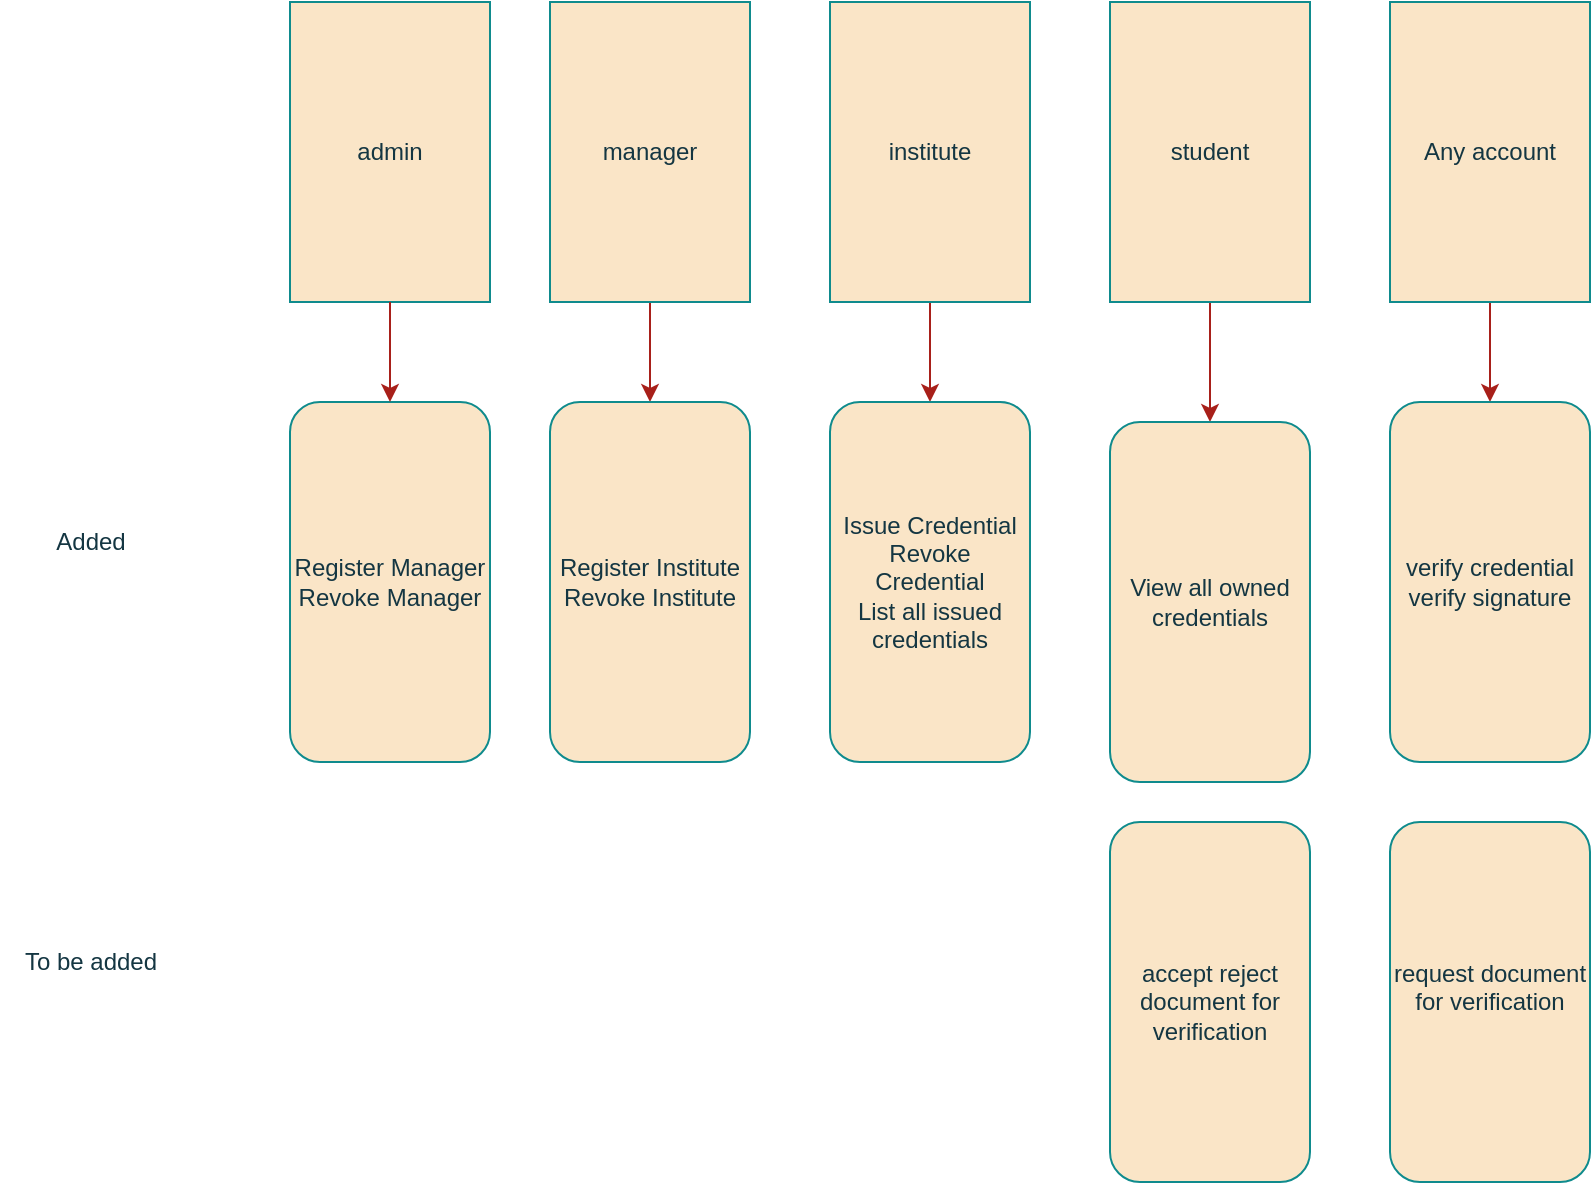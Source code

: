 <mxfile version="26.0.1">
  <diagram name="Page-1" id="zQXNZp2tmuphY5DggkCo">
    <mxGraphModel dx="1290" dy="557" grid="1" gridSize="10" guides="1" tooltips="1" connect="1" arrows="1" fold="1" page="1" pageScale="1" pageWidth="850" pageHeight="1100" background="#ffffff" math="0" shadow="0">
      <root>
        <mxCell id="0" />
        <mxCell id="1" parent="0" />
        <mxCell id="WLIiq2369XjiNaMM-h_b-1" value="admin" style="rounded=0;whiteSpace=wrap;html=1;labelBackgroundColor=none;fillColor=#FAE5C7;strokeColor=#0F8B8D;fontColor=#143642;" parent="1" vertex="1">
          <mxGeometry x="170" y="40" width="100" height="150" as="geometry" />
        </mxCell>
        <mxCell id="4tUpPxw_oyzGbzYG_W01-3" style="edgeStyle=orthogonalEdgeStyle;rounded=0;orthogonalLoop=1;jettySize=auto;html=1;exitX=0.5;exitY=1;exitDx=0;exitDy=0;entryX=0.5;entryY=0;entryDx=0;entryDy=0;labelBackgroundColor=none;strokeColor=#A8201A;fontColor=default;" parent="1" source="WLIiq2369XjiNaMM-h_b-2" target="WLIiq2369XjiNaMM-h_b-7" edge="1">
          <mxGeometry relative="1" as="geometry" />
        </mxCell>
        <mxCell id="WLIiq2369XjiNaMM-h_b-2" value="manager" style="rounded=0;whiteSpace=wrap;html=1;labelBackgroundColor=none;fillColor=#FAE5C7;strokeColor=#0F8B8D;fontColor=#143642;" parent="1" vertex="1">
          <mxGeometry x="300" y="40" width="100" height="150" as="geometry" />
        </mxCell>
        <mxCell id="4tUpPxw_oyzGbzYG_W01-4" style="edgeStyle=orthogonalEdgeStyle;rounded=0;orthogonalLoop=1;jettySize=auto;html=1;exitX=0.5;exitY=1;exitDx=0;exitDy=0;entryX=0.5;entryY=0;entryDx=0;entryDy=0;labelBackgroundColor=none;strokeColor=#A8201A;fontColor=default;" parent="1" source="WLIiq2369XjiNaMM-h_b-3" target="WLIiq2369XjiNaMM-h_b-8" edge="1">
          <mxGeometry relative="1" as="geometry" />
        </mxCell>
        <mxCell id="WLIiq2369XjiNaMM-h_b-3" value="institute" style="rounded=0;whiteSpace=wrap;html=1;labelBackgroundColor=none;fillColor=#FAE5C7;strokeColor=#0F8B8D;fontColor=#143642;" parent="1" vertex="1">
          <mxGeometry x="440" y="40" width="100" height="150" as="geometry" />
        </mxCell>
        <mxCell id="4tUpPxw_oyzGbzYG_W01-5" style="edgeStyle=orthogonalEdgeStyle;rounded=0;orthogonalLoop=1;jettySize=auto;html=1;exitX=0.5;exitY=1;exitDx=0;exitDy=0;entryX=0.5;entryY=0;entryDx=0;entryDy=0;labelBackgroundColor=none;strokeColor=#A8201A;fontColor=default;" parent="1" source="WLIiq2369XjiNaMM-h_b-4" target="WLIiq2369XjiNaMM-h_b-9" edge="1">
          <mxGeometry relative="1" as="geometry" />
        </mxCell>
        <mxCell id="WLIiq2369XjiNaMM-h_b-4" value="student" style="rounded=0;whiteSpace=wrap;html=1;labelBackgroundColor=none;fillColor=#FAE5C7;strokeColor=#0F8B8D;fontColor=#143642;" parent="1" vertex="1">
          <mxGeometry x="580" y="40" width="100" height="150" as="geometry" />
        </mxCell>
        <mxCell id="WLIiq2369XjiNaMM-h_b-5" value="&lt;div&gt;Register Manager&lt;/div&gt;&lt;div&gt;Revoke Manager&lt;br&gt;&lt;/div&gt;" style="rounded=1;whiteSpace=wrap;html=1;labelBackgroundColor=none;fillColor=#FAE5C7;strokeColor=#0F8B8D;fontColor=#143642;" parent="1" vertex="1">
          <mxGeometry x="170" y="240" width="100" height="180" as="geometry" />
        </mxCell>
        <mxCell id="WLIiq2369XjiNaMM-h_b-7" value="&lt;div&gt;Register Institute&lt;/div&gt;&lt;div&gt;Revoke Institute&lt;br&gt;&lt;/div&gt;" style="rounded=1;whiteSpace=wrap;html=1;labelBackgroundColor=none;fillColor=#FAE5C7;strokeColor=#0F8B8D;fontColor=#143642;" parent="1" vertex="1">
          <mxGeometry x="300" y="240" width="100" height="180" as="geometry" />
        </mxCell>
        <mxCell id="WLIiq2369XjiNaMM-h_b-8" value="&lt;div&gt;Issue Credential&lt;/div&gt;&lt;div&gt;Revoke Credential&lt;/div&gt;&lt;div&gt;List all issued credentials&lt;/div&gt;" style="rounded=1;whiteSpace=wrap;html=1;labelBackgroundColor=none;fillColor=#FAE5C7;strokeColor=#0F8B8D;fontColor=#143642;" parent="1" vertex="1">
          <mxGeometry x="440" y="240" width="100" height="180" as="geometry" />
        </mxCell>
        <mxCell id="WLIiq2369XjiNaMM-h_b-9" value="View all owned credentials" style="rounded=1;whiteSpace=wrap;html=1;labelBackgroundColor=none;fillColor=#FAE5C7;strokeColor=#0F8B8D;fontColor=#143642;" parent="1" vertex="1">
          <mxGeometry x="580" y="250" width="100" height="180" as="geometry" />
        </mxCell>
        <mxCell id="4tUpPxw_oyzGbzYG_W01-10" style="edgeStyle=orthogonalEdgeStyle;rounded=0;orthogonalLoop=1;jettySize=auto;html=1;exitX=0.5;exitY=1;exitDx=0;exitDy=0;entryX=0.5;entryY=0;entryDx=0;entryDy=0;labelBackgroundColor=none;strokeColor=#A8201A;fontColor=default;" parent="1" source="WLIiq2369XjiNaMM-h_b-11" target="WLIiq2369XjiNaMM-h_b-12" edge="1">
          <mxGeometry relative="1" as="geometry" />
        </mxCell>
        <mxCell id="WLIiq2369XjiNaMM-h_b-11" value="Any account" style="rounded=0;whiteSpace=wrap;html=1;labelBackgroundColor=none;fillColor=#FAE5C7;strokeColor=#0F8B8D;fontColor=#143642;" parent="1" vertex="1">
          <mxGeometry x="720" y="40" width="100" height="150" as="geometry" />
        </mxCell>
        <mxCell id="WLIiq2369XjiNaMM-h_b-12" value="&lt;div&gt;verify credential&lt;/div&gt;&lt;div&gt;verify signature&lt;br&gt;&lt;/div&gt;" style="rounded=1;whiteSpace=wrap;html=1;labelBackgroundColor=none;fillColor=#FAE5C7;strokeColor=#0F8B8D;fontColor=#143642;" parent="1" vertex="1">
          <mxGeometry x="720" y="240" width="100" height="180" as="geometry" />
        </mxCell>
        <mxCell id="WLIiq2369XjiNaMM-h_b-15" value="&lt;div&gt;accept reject document for verification&lt;br&gt;&lt;/div&gt;" style="rounded=1;whiteSpace=wrap;html=1;labelBackgroundColor=none;fillColor=#FAE5C7;strokeColor=#0F8B8D;fontColor=#143642;" parent="1" vertex="1">
          <mxGeometry x="580" y="450" width="100" height="180" as="geometry" />
        </mxCell>
        <mxCell id="WLIiq2369XjiNaMM-h_b-18" value="&lt;div&gt;request document for verification&lt;/div&gt;&lt;div&gt;&lt;br&gt;&lt;/div&gt;" style="rounded=1;whiteSpace=wrap;html=1;labelBackgroundColor=none;fillColor=#FAE5C7;strokeColor=#0F8B8D;fontColor=#143642;" parent="1" vertex="1">
          <mxGeometry x="720" y="450" width="100" height="180" as="geometry" />
        </mxCell>
        <mxCell id="WLIiq2369XjiNaMM-h_b-19" value="Added" style="text;html=1;align=center;verticalAlign=middle;resizable=0;points=[];autosize=1;strokeColor=none;fillColor=none;labelBackgroundColor=none;fontColor=#143642;" parent="1" vertex="1">
          <mxGeometry x="40" y="295" width="60" height="30" as="geometry" />
        </mxCell>
        <mxCell id="WLIiq2369XjiNaMM-h_b-20" value="To be added" style="text;html=1;align=center;verticalAlign=middle;resizable=0;points=[];autosize=1;strokeColor=none;fillColor=none;labelBackgroundColor=none;fontColor=#143642;" parent="1" vertex="1">
          <mxGeometry x="25" y="505" width="90" height="30" as="geometry" />
        </mxCell>
        <mxCell id="4tUpPxw_oyzGbzYG_W01-1" value="" style="endArrow=classic;html=1;rounded=0;exitX=0.5;exitY=1;exitDx=0;exitDy=0;entryX=0.5;entryY=0;entryDx=0;entryDy=0;labelBackgroundColor=none;strokeColor=#A8201A;fontColor=default;" parent="1" source="WLIiq2369XjiNaMM-h_b-1" target="WLIiq2369XjiNaMM-h_b-5" edge="1">
          <mxGeometry width="50" height="50" relative="1" as="geometry">
            <mxPoint x="410" y="360" as="sourcePoint" />
            <mxPoint x="460" y="310" as="targetPoint" />
          </mxGeometry>
        </mxCell>
      </root>
    </mxGraphModel>
  </diagram>
</mxfile>
